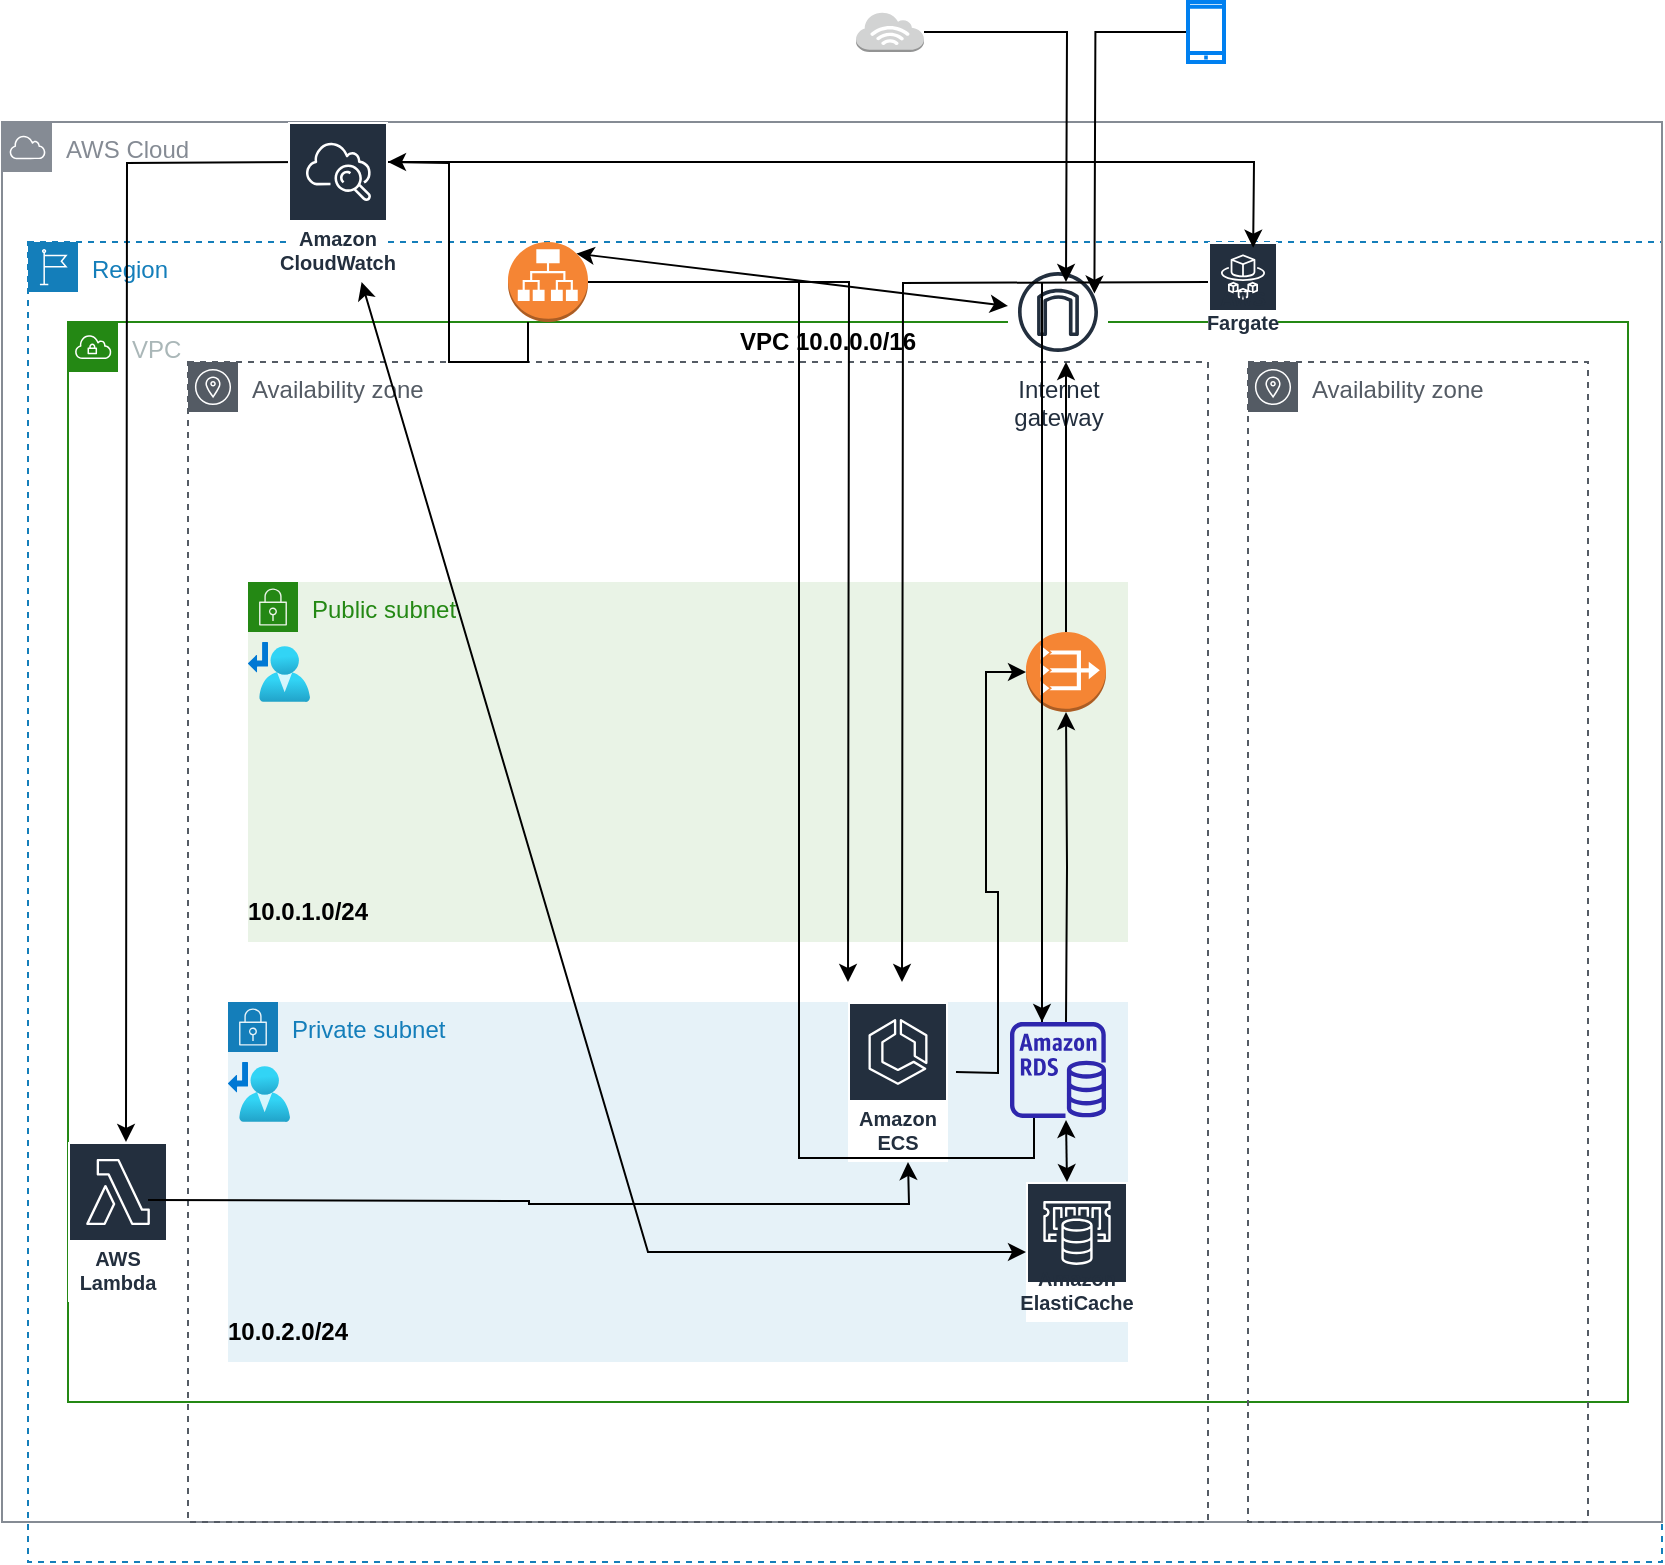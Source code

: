 <mxfile version="16.5.6" type="github">
  <diagram id="bJjdfScnOhEYDZ1nvRLR" name="Page-1">
    <mxGraphModel dx="2310" dy="1950" grid="1" gridSize="10" guides="1" tooltips="1" connect="1" arrows="1" fold="1" page="1" pageScale="1" pageWidth="827" pageHeight="1169" math="0" shadow="0">
      <root>
        <mxCell id="0" />
        <mxCell id="bB3c_y69kQhv3heVyW8m-2" parent="0" />
        <mxCell id="bB3c_y69kQhv3heVyW8m-3" value="Region" style="points=[[0,0],[0.25,0],[0.5,0],[0.75,0],[1,0],[1,0.25],[1,0.5],[1,0.75],[1,1],[0.75,1],[0.5,1],[0.25,1],[0,1],[0,0.75],[0,0.5],[0,0.25]];outlineConnect=0;gradientColor=none;html=1;whiteSpace=wrap;fontSize=12;fontStyle=0;container=1;pointerEvents=0;collapsible=0;recursiveResize=0;shape=mxgraph.aws4.group;grIcon=mxgraph.aws4.group_region;strokeColor=#147EBA;fillColor=none;verticalAlign=top;align=left;spacingLeft=30;fontColor=#147EBA;dashed=1;" parent="bB3c_y69kQhv3heVyW8m-2" vertex="1">
          <mxGeometry x="10" y="10" width="817" height="660" as="geometry" />
        </mxCell>
        <mxCell id="bB3c_y69kQhv3heVyW8m-5" value="VPC" style="points=[[0,0],[0.25,0],[0.5,0],[0.75,0],[1,0],[1,0.25],[1,0.5],[1,0.75],[1,1],[0.75,1],[0.5,1],[0.25,1],[0,1],[0,0.75],[0,0.5],[0,0.25]];outlineConnect=0;gradientColor=none;html=1;whiteSpace=wrap;fontSize=12;fontStyle=0;container=0;pointerEvents=0;collapsible=0;recursiveResize=0;shape=mxgraph.aws4.group;grIcon=mxgraph.aws4.group_vpc;strokeColor=#248814;fillColor=none;verticalAlign=top;align=left;spacingLeft=30;fontColor=#AAB7B8;dashed=0;" parent="bB3c_y69kQhv3heVyW8m-3" vertex="1">
          <mxGeometry x="20" y="40" width="780" height="540" as="geometry" />
        </mxCell>
        <UserObject label="&lt;b&gt;VPC 10.0.0.0/16&lt;/b&gt;" placeholders="1" name="Variable" id="bB3c_y69kQhv3heVyW8m-9">
          <mxCell style="text;html=1;strokeColor=none;fillColor=none;align=center;verticalAlign=middle;whiteSpace=wrap;overflow=hidden;" parent="bB3c_y69kQhv3heVyW8m-3" vertex="1">
            <mxGeometry x="345" y="40" width="110" height="20" as="geometry" />
          </mxCell>
        </UserObject>
        <mxCell id="rqBP-0w8A14e_5uNB48a-29" value="AWS Cloud" style="sketch=0;outlineConnect=0;gradientColor=none;html=1;whiteSpace=wrap;fontSize=12;fontStyle=0;shape=mxgraph.aws4.group;grIcon=mxgraph.aws4.group_aws_cloud;strokeColor=#858B94;fillColor=none;verticalAlign=top;align=left;spacingLeft=30;fontColor=#858B94;dashed=0;" parent="bB3c_y69kQhv3heVyW8m-3" vertex="1">
          <mxGeometry x="-13" y="-60" width="830" height="700" as="geometry" />
        </mxCell>
        <mxCell id="rqBP-0w8A14e_5uNB48a-3" value="" style="outlineConnect=0;dashed=0;verticalLabelPosition=bottom;verticalAlign=top;align=center;html=1;shape=mxgraph.aws3.application_load_balancer;fillColor=#F58534;gradientColor=none;" parent="bB3c_y69kQhv3heVyW8m-3" vertex="1">
          <mxGeometry x="240" width="40" height="40" as="geometry" />
        </mxCell>
        <mxCell id="rqBP-0w8A14e_5uNB48a-5" value="" style="endArrow=classic;startArrow=classic;html=1;rounded=0;entryX=0.855;entryY=0.145;entryDx=0;entryDy=0;entryPerimeter=0;" parent="bB3c_y69kQhv3heVyW8m-3" source="rqBP-0w8A14e_5uNB48a-33" target="rqBP-0w8A14e_5uNB48a-3" edge="1">
          <mxGeometry width="50" height="50" relative="1" as="geometry">
            <mxPoint x="499" y="37.206" as="sourcePoint" />
            <mxPoint x="650" y="350" as="targetPoint" />
          </mxGeometry>
        </mxCell>
        <mxCell id="rqBP-0w8A14e_5uNB48a-32" value="AWS Lambda" style="sketch=0;outlineConnect=0;fontColor=#232F3E;gradientColor=none;strokeColor=#ffffff;fillColor=#232F3E;dashed=0;verticalLabelPosition=middle;verticalAlign=bottom;align=center;html=1;whiteSpace=wrap;fontSize=10;fontStyle=1;spacing=3;shape=mxgraph.aws4.productIcon;prIcon=mxgraph.aws4.lambda;" parent="bB3c_y69kQhv3heVyW8m-3" vertex="1">
          <mxGeometry x="20" y="450" width="50" height="80" as="geometry" />
        </mxCell>
        <mxCell id="rqBP-0w8A14e_5uNB48a-33" value="Internet&#xa;gateway" style="sketch=0;outlineConnect=0;fontColor=#232F3E;gradientColor=none;strokeColor=#232F3E;fillColor=#ffffff;dashed=0;verticalLabelPosition=bottom;verticalAlign=top;align=center;html=1;fontSize=12;fontStyle=0;aspect=fixed;shape=mxgraph.aws4.resourceIcon;resIcon=mxgraph.aws4.internet_gateway;" parent="bB3c_y69kQhv3heVyW8m-3" vertex="1">
          <mxGeometry x="490" y="10" width="50" height="50" as="geometry" />
        </mxCell>
        <mxCell id="IcXUuV9AT2UmC7xQ3hC1-0" value="AWS Fargate" style="sketch=0;outlineConnect=0;fontColor=#232F3E;gradientColor=none;strokeColor=#ffffff;fillColor=#232F3E;dashed=0;verticalLabelPosition=middle;verticalAlign=bottom;align=center;html=1;whiteSpace=wrap;fontSize=10;fontStyle=1;spacing=3;shape=mxgraph.aws4.productIcon;prIcon=mxgraph.aws4.fargate;" vertex="1" parent="bB3c_y69kQhv3heVyW8m-3">
          <mxGeometry x="590" width="35" height="50" as="geometry" />
        </mxCell>
        <mxCell id="rqBP-0w8A14e_5uNB48a-27" style="edgeStyle=orthogonalEdgeStyle;rounded=0;orthogonalLoop=1;jettySize=auto;html=1;" parent="bB3c_y69kQhv3heVyW8m-2" source="bB3c_y69kQhv3heVyW8m-22" edge="1">
          <mxGeometry relative="1" as="geometry">
            <mxPoint x="529" y="30" as="targetPoint" />
          </mxGeometry>
        </mxCell>
        <mxCell id="bB3c_y69kQhv3heVyW8m-22" value="" style="outlineConnect=0;dashed=0;verticalLabelPosition=bottom;verticalAlign=top;align=center;html=1;shape=mxgraph.aws3.internet_3;fillColor=#D2D3D3;gradientColor=none;" parent="bB3c_y69kQhv3heVyW8m-2" vertex="1">
          <mxGeometry x="424" y="-105" width="34" height="20" as="geometry" />
        </mxCell>
        <mxCell id="vMngIz2PfXexnk4Se60b-8" value="Availability zone" style="sketch=0;outlineConnect=0;gradientColor=none;html=1;whiteSpace=wrap;fontSize=12;fontStyle=0;shape=mxgraph.aws4.group;grIcon=mxgraph.aws4.group_availability_zone;strokeColor=#545B64;fillColor=none;verticalAlign=top;align=left;spacingLeft=30;fontColor=#545B64;dashed=1;" parent="bB3c_y69kQhv3heVyW8m-2" vertex="1">
          <mxGeometry x="90" y="70" width="510" height="580" as="geometry" />
        </mxCell>
        <mxCell id="vMngIz2PfXexnk4Se60b-9" value="Availability zone" style="sketch=0;outlineConnect=0;gradientColor=none;html=1;whiteSpace=wrap;fontSize=12;fontStyle=0;shape=mxgraph.aws4.group;grIcon=mxgraph.aws4.group_availability_zone;strokeColor=#545B64;fillColor=none;verticalAlign=top;align=left;spacingLeft=30;fontColor=#545B64;dashed=1;" parent="bB3c_y69kQhv3heVyW8m-2" vertex="1">
          <mxGeometry x="620" y="70" width="170" height="580" as="geometry" />
        </mxCell>
        <mxCell id="vMngIz2PfXexnk4Se60b-11" value="Public subnet" style="points=[[0,0],[0.25,0],[0.5,0],[0.75,0],[1,0],[1,0.25],[1,0.5],[1,0.75],[1,1],[0.75,1],[0.5,1],[0.25,1],[0,1],[0,0.75],[0,0.5],[0,0.25]];outlineConnect=0;gradientColor=none;html=1;whiteSpace=wrap;fontSize=12;fontStyle=0;container=1;pointerEvents=0;collapsible=0;recursiveResize=0;shape=mxgraph.aws4.group;grIcon=mxgraph.aws4.group_security_group;grStroke=0;strokeColor=#248814;fillColor=#E9F3E6;verticalAlign=top;align=left;spacingLeft=30;fontColor=#248814;dashed=0;" parent="bB3c_y69kQhv3heVyW8m-2" vertex="1">
          <mxGeometry x="120" y="180" width="440" height="180" as="geometry" />
        </mxCell>
        <mxCell id="vMngIz2PfXexnk4Se60b-29" value="&lt;b&gt;10.0.1.0/24&lt;/b&gt;" style="text;html=1;strokeColor=none;fillColor=none;align=center;verticalAlign=middle;whiteSpace=wrap;rounded=0;" parent="vMngIz2PfXexnk4Se60b-11" vertex="1">
          <mxGeometry x="-1.11e-15" y="150" width="60" height="30" as="geometry" />
        </mxCell>
        <mxCell id="vMngIz2PfXexnk4Se60b-12" value="Private subnet" style="points=[[0,0],[0.25,0],[0.5,0],[0.75,0],[1,0],[1,0.25],[1,0.5],[1,0.75],[1,1],[0.75,1],[0.5,1],[0.25,1],[0,1],[0,0.75],[0,0.5],[0,0.25]];outlineConnect=0;gradientColor=none;html=1;whiteSpace=wrap;fontSize=12;fontStyle=0;container=1;pointerEvents=0;collapsible=0;recursiveResize=0;shape=mxgraph.aws4.group;grIcon=mxgraph.aws4.group_security_group;grStroke=0;strokeColor=#147EBA;fillColor=#E6F2F8;verticalAlign=top;align=left;spacingLeft=30;fontColor=#147EBA;dashed=0;" parent="bB3c_y69kQhv3heVyW8m-2" vertex="1">
          <mxGeometry x="110" y="390" width="450" height="180" as="geometry" />
        </mxCell>
        <mxCell id="vMngIz2PfXexnk4Se60b-30" value="&lt;b&gt;10.0.2.0/24&lt;/b&gt;" style="text;html=1;strokeColor=none;fillColor=none;align=center;verticalAlign=middle;whiteSpace=wrap;rounded=0;" parent="vMngIz2PfXexnk4Se60b-12" vertex="1">
          <mxGeometry y="150" width="60" height="30" as="geometry" />
        </mxCell>
        <mxCell id="rqBP-0w8A14e_5uNB48a-16" value="" style="endArrow=classic;startArrow=classic;html=1;rounded=0;exitX=0.5;exitY=0;exitDx=0;exitDy=0;exitPerimeter=0;entryX=0.5;entryY=1;entryDx=0;entryDy=0;entryPerimeter=0;" parent="vMngIz2PfXexnk4Se60b-12" edge="1">
          <mxGeometry width="50" height="50" relative="1" as="geometry">
            <mxPoint x="419.5" y="90" as="sourcePoint" />
            <mxPoint x="419" y="59" as="targetPoint" />
          </mxGeometry>
        </mxCell>
        <mxCell id="rqBP-0w8A14e_5uNB48a-34" value="Amazon ECS" style="sketch=0;outlineConnect=0;fontColor=#232F3E;gradientColor=none;strokeColor=#ffffff;fillColor=#232F3E;dashed=0;verticalLabelPosition=middle;verticalAlign=bottom;align=center;html=1;whiteSpace=wrap;fontSize=10;fontStyle=1;spacing=3;shape=mxgraph.aws4.productIcon;prIcon=mxgraph.aws4.ecs;" parent="vMngIz2PfXexnk4Se60b-12" vertex="1">
          <mxGeometry x="310" width="50" height="80" as="geometry" />
        </mxCell>
        <mxCell id="vMngIz2PfXexnk4Se60b-14" value="" style="outlineConnect=0;dashed=0;verticalLabelPosition=bottom;verticalAlign=top;align=center;html=1;shape=mxgraph.aws3.vpc_nat_gateway;fillColor=#F58534;gradientColor=none;" parent="bB3c_y69kQhv3heVyW8m-2" vertex="1">
          <mxGeometry x="509" y="205" width="40" height="40" as="geometry" />
        </mxCell>
        <object label="" local="10.0.0.0/16" internet_gatway="0.0.0.0/0" id="vMngIz2PfXexnk4Se60b-22">
          <mxCell style="aspect=fixed;html=1;points=[];align=center;image;fontSize=12;image=img/lib/azure2/networking/Route_Tables.svg;" parent="bB3c_y69kQhv3heVyW8m-2" vertex="1">
            <mxGeometry x="120" y="210" width="30.97" height="30" as="geometry" />
          </mxCell>
        </object>
        <object label="" local="10.0.0.0/16" NAT_gateway="0.0.0.0/0" id="vMngIz2PfXexnk4Se60b-34">
          <mxCell style="aspect=fixed;html=1;points=[];align=center;image;fontSize=12;image=img/lib/azure2/networking/Route_Tables.svg;" parent="bB3c_y69kQhv3heVyW8m-2" vertex="1">
            <mxGeometry x="110" y="420" width="30.97" height="30" as="geometry" />
          </mxCell>
        </object>
        <mxCell id="rqBP-0w8A14e_5uNB48a-14" style="edgeStyle=orthogonalEdgeStyle;rounded=0;orthogonalLoop=1;jettySize=auto;html=1;" parent="bB3c_y69kQhv3heVyW8m-2" source="rqBP-0w8A14e_5uNB48a-3" edge="1">
          <mxGeometry relative="1" as="geometry">
            <mxPoint x="420" y="380" as="targetPoint" />
          </mxGeometry>
        </mxCell>
        <mxCell id="rqBP-0w8A14e_5uNB48a-7" style="edgeStyle=orthogonalEdgeStyle;rounded=0;orthogonalLoop=1;jettySize=auto;html=1;entryX=0.5;entryY=1;entryDx=0;entryDy=0;entryPerimeter=0;" parent="bB3c_y69kQhv3heVyW8m-2" target="vMngIz2PfXexnk4Se60b-14" edge="1">
          <mxGeometry relative="1" as="geometry">
            <mxPoint x="529" y="400" as="sourcePoint" />
          </mxGeometry>
        </mxCell>
        <mxCell id="rqBP-0w8A14e_5uNB48a-8" value="" style="endArrow=classic;html=1;rounded=0;exitX=0.5;exitY=0;exitDx=0;exitDy=0;exitPerimeter=0;entryX=0.5;entryY=1;entryDx=0;entryDy=0;entryPerimeter=0;" parent="bB3c_y69kQhv3heVyW8m-2" source="vMngIz2PfXexnk4Se60b-14" edge="1">
          <mxGeometry width="50" height="50" relative="1" as="geometry">
            <mxPoint x="610" y="410" as="sourcePoint" />
            <mxPoint x="529" y="70" as="targetPoint" />
          </mxGeometry>
        </mxCell>
        <mxCell id="rqBP-0w8A14e_5uNB48a-12" style="edgeStyle=orthogonalEdgeStyle;rounded=0;orthogonalLoop=1;jettySize=auto;html=1;entryX=0;entryY=0.5;entryDx=0;entryDy=0;entryPerimeter=0;" parent="bB3c_y69kQhv3heVyW8m-2" target="vMngIz2PfXexnk4Se60b-14" edge="1">
          <mxGeometry relative="1" as="geometry">
            <mxPoint x="474" y="425" as="sourcePoint" />
            <mxPoint x="494" y="225" as="targetPoint" />
          </mxGeometry>
        </mxCell>
        <mxCell id="rqBP-0w8A14e_5uNB48a-17" style="edgeStyle=orthogonalEdgeStyle;rounded=0;orthogonalLoop=1;jettySize=auto;html=1;" parent="bB3c_y69kQhv3heVyW8m-2" edge="1">
          <mxGeometry relative="1" as="geometry">
            <mxPoint x="447" y="380" as="targetPoint" />
            <mxPoint x="600" y="30.0" as="sourcePoint" />
          </mxGeometry>
        </mxCell>
        <mxCell id="rqBP-0w8A14e_5uNB48a-19" style="edgeStyle=orthogonalEdgeStyle;rounded=0;orthogonalLoop=1;jettySize=auto;html=1;" parent="bB3c_y69kQhv3heVyW8m-2" edge="1">
          <mxGeometry relative="1" as="geometry">
            <mxPoint x="70" y="489" as="sourcePoint" />
            <mxPoint x="450" y="470" as="targetPoint" />
          </mxGeometry>
        </mxCell>
        <mxCell id="rqBP-0w8A14e_5uNB48a-24" style="edgeStyle=orthogonalEdgeStyle;rounded=0;orthogonalLoop=1;jettySize=auto;html=1;startArrow=none;" parent="bB3c_y69kQhv3heVyW8m-2" source="rqBP-0w8A14e_5uNB48a-30" edge="1">
          <mxGeometry relative="1" as="geometry">
            <mxPoint x="517" y="400" as="targetPoint" />
            <Array as="points">
              <mxPoint x="517" y="30" />
            </Array>
          </mxGeometry>
        </mxCell>
        <mxCell id="rqBP-0w8A14e_5uNB48a-26" style="edgeStyle=orthogonalEdgeStyle;rounded=0;orthogonalLoop=1;jettySize=auto;html=1;entryX=0.855;entryY=0.145;entryDx=0;entryDy=0;entryPerimeter=0;" parent="bB3c_y69kQhv3heVyW8m-2" source="rqBP-0w8A14e_5uNB48a-25" edge="1">
          <mxGeometry relative="1" as="geometry">
            <mxPoint x="543.2" y="35.8" as="targetPoint" />
          </mxGeometry>
        </mxCell>
        <mxCell id="rqBP-0w8A14e_5uNB48a-25" value="" style="html=1;verticalLabelPosition=bottom;align=center;labelBackgroundColor=#ffffff;verticalAlign=top;strokeWidth=2;strokeColor=#0080F0;shadow=0;dashed=0;shape=mxgraph.ios7.icons.smartphone;" parent="bB3c_y69kQhv3heVyW8m-2" vertex="1">
          <mxGeometry x="590" y="-110" width="18" height="30" as="geometry" />
        </mxCell>
        <mxCell id="rqBP-0w8A14e_5uNB48a-28" value="" style="edgeStyle=orthogonalEdgeStyle;rounded=0;orthogonalLoop=1;jettySize=auto;html=1;entryX=0.25;entryY=1;entryDx=0;entryDy=0;entryPerimeter=0;endArrow=none;" parent="bB3c_y69kQhv3heVyW8m-2" target="rqBP-0w8A14e_5uNB48a-3" edge="1">
          <mxGeometry relative="1" as="geometry">
            <mxPoint x="190" y="-30.0" as="sourcePoint" />
            <mxPoint x="516.75" y="449" as="targetPoint" />
          </mxGeometry>
        </mxCell>
        <mxCell id="rqBP-0w8A14e_5uNB48a-21" style="edgeStyle=orthogonalEdgeStyle;rounded=0;orthogonalLoop=1;jettySize=auto;html=1;entryX=0.5;entryY=0;entryDx=0;entryDy=0;entryPerimeter=0;" parent="bB3c_y69kQhv3heVyW8m-2" edge="1">
          <mxGeometry relative="1" as="geometry">
            <mxPoint x="59" y="460" as="targetPoint" />
            <mxPoint x="150" y="-30.0" as="sourcePoint" />
          </mxGeometry>
        </mxCell>
        <mxCell id="rqBP-0w8A14e_5uNB48a-30" value="" style="sketch=0;outlineConnect=0;fontColor=#232F3E;gradientColor=none;fillColor=#2E27AD;strokeColor=none;dashed=0;verticalLabelPosition=bottom;verticalAlign=top;align=center;html=1;fontSize=12;fontStyle=0;aspect=fixed;pointerEvents=1;shape=mxgraph.aws4.rds_instance;" parent="bB3c_y69kQhv3heVyW8m-2" vertex="1">
          <mxGeometry x="501" y="400" width="48" height="48" as="geometry" />
        </mxCell>
        <mxCell id="rqBP-0w8A14e_5uNB48a-31" value="" style="edgeStyle=orthogonalEdgeStyle;rounded=0;orthogonalLoop=1;jettySize=auto;html=1;entryX=0.25;entryY=1;entryDx=0;entryDy=0;entryPerimeter=0;startArrow=none;endArrow=none;" parent="bB3c_y69kQhv3heVyW8m-2" source="rqBP-0w8A14e_5uNB48a-3" target="rqBP-0w8A14e_5uNB48a-30" edge="1">
          <mxGeometry relative="1" as="geometry">
            <mxPoint x="290" y="30" as="sourcePoint" />
            <mxPoint x="516.75" y="449" as="targetPoint" />
            <Array as="points" />
          </mxGeometry>
        </mxCell>
        <mxCell id="rqBP-0w8A14e_5uNB48a-35" value="Amazon ElastiCache" style="sketch=0;outlineConnect=0;fontColor=#232F3E;gradientColor=none;strokeColor=#ffffff;fillColor=#232F3E;dashed=0;verticalLabelPosition=middle;verticalAlign=bottom;align=center;html=1;whiteSpace=wrap;fontSize=10;fontStyle=1;spacing=3;shape=mxgraph.aws4.productIcon;prIcon=mxgraph.aws4.elasticache;" parent="bB3c_y69kQhv3heVyW8m-2" vertex="1">
          <mxGeometry x="509" y="480" width="51" height="70" as="geometry" />
        </mxCell>
        <mxCell id="rqBP-0w8A14e_5uNB48a-36" value="" style="endArrow=classic;startArrow=classic;html=1;rounded=0;" parent="bB3c_y69kQhv3heVyW8m-2" source="rqBP-0w8A14e_5uNB48a-35" target="IcXUuV9AT2UmC7xQ3hC1-4" edge="1">
          <mxGeometry width="50" height="50" relative="1" as="geometry">
            <mxPoint x="610" y="230" as="sourcePoint" />
            <mxPoint x="170" y="-10.0" as="targetPoint" />
            <Array as="points">
              <mxPoint x="320" y="515" />
            </Array>
          </mxGeometry>
        </mxCell>
        <mxCell id="IcXUuV9AT2UmC7xQ3hC1-3" value="" style="endArrow=classic;startArrow=classic;html=1;rounded=0;exitX=0.645;exitY=0.057;exitDx=0;exitDy=0;exitPerimeter=0;" edge="1" parent="bB3c_y69kQhv3heVyW8m-2" source="IcXUuV9AT2UmC7xQ3hC1-0">
          <mxGeometry width="50" height="50" relative="1" as="geometry">
            <mxPoint x="420" y="350" as="sourcePoint" />
            <mxPoint x="190" y="-30" as="targetPoint" />
            <Array as="points">
              <mxPoint x="623" y="-30" />
            </Array>
          </mxGeometry>
        </mxCell>
        <mxCell id="IcXUuV9AT2UmC7xQ3hC1-4" value="Amazon CloudWatch" style="sketch=0;outlineConnect=0;fontColor=#232F3E;gradientColor=none;strokeColor=#ffffff;fillColor=#232F3E;dashed=0;verticalLabelPosition=middle;verticalAlign=bottom;align=center;html=1;whiteSpace=wrap;fontSize=10;fontStyle=1;spacing=3;shape=mxgraph.aws4.productIcon;prIcon=mxgraph.aws4.cloudwatch;" vertex="1" parent="bB3c_y69kQhv3heVyW8m-2">
          <mxGeometry x="140" y="-50" width="50" height="80" as="geometry" />
        </mxCell>
      </root>
    </mxGraphModel>
  </diagram>
</mxfile>
